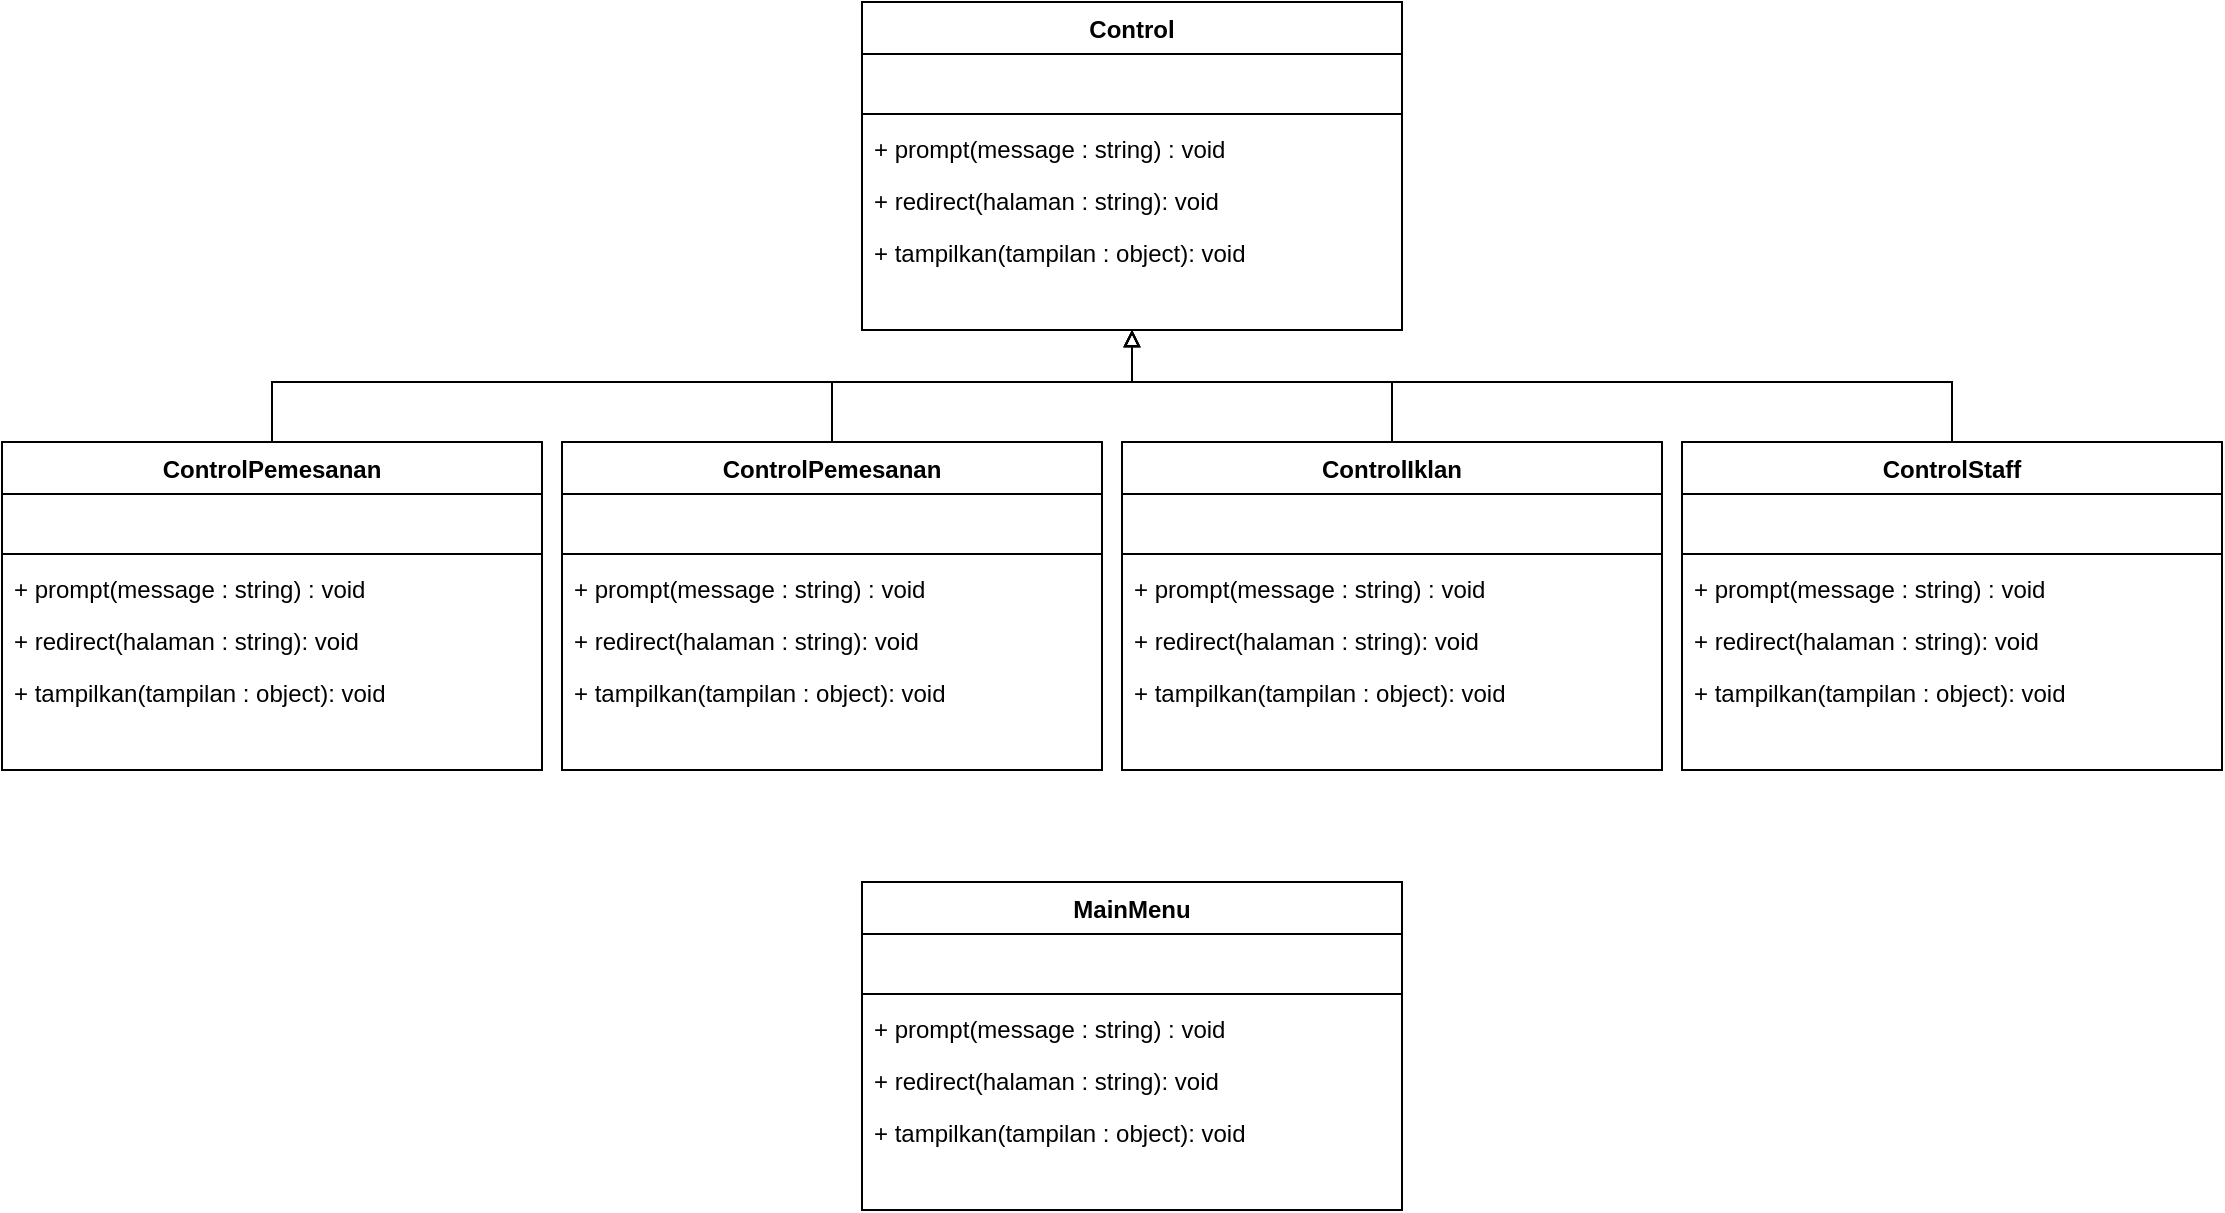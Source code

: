 <mxfile version="17.4.6" type="github">
  <diagram id="C5RBs43oDa-KdzZeNtuy" name="Page-1">
    <mxGraphModel dx="1185" dy="607" grid="1" gridSize="10" guides="1" tooltips="1" connect="1" arrows="1" fold="1" page="1" pageScale="1" pageWidth="827" pageHeight="1169" math="0" shadow="0">
      <root>
        <mxCell id="WIyWlLk6GJQsqaUBKTNV-0" />
        <mxCell id="WIyWlLk6GJQsqaUBKTNV-1" parent="WIyWlLk6GJQsqaUBKTNV-0" />
        <mxCell id="x0YhDLP1ZHI2EDHH2jUz-0" value="Control" style="swimlane;fontStyle=1;align=center;verticalAlign=top;childLayout=stackLayout;horizontal=1;startSize=26;horizontalStack=0;resizeParent=1;resizeLast=0;collapsible=1;marginBottom=0;rounded=0;shadow=0;strokeWidth=1;" parent="WIyWlLk6GJQsqaUBKTNV-1" vertex="1">
          <mxGeometry x="750" y="210" width="270" height="164" as="geometry">
            <mxRectangle x="340" y="380" width="170" height="26" as="alternateBounds" />
          </mxGeometry>
        </mxCell>
        <mxCell id="x0YhDLP1ZHI2EDHH2jUz-1" value=" " style="text;align=left;verticalAlign=top;spacingLeft=4;spacingRight=4;overflow=hidden;rotatable=0;points=[[0,0.5],[1,0.5]];portConstraint=eastwest;" parent="x0YhDLP1ZHI2EDHH2jUz-0" vertex="1">
          <mxGeometry y="26" width="270" height="26" as="geometry" />
        </mxCell>
        <mxCell id="x0YhDLP1ZHI2EDHH2jUz-2" value="" style="line;html=1;strokeWidth=1;align=left;verticalAlign=middle;spacingTop=-1;spacingLeft=3;spacingRight=3;rotatable=0;labelPosition=right;points=[];portConstraint=eastwest;" parent="x0YhDLP1ZHI2EDHH2jUz-0" vertex="1">
          <mxGeometry y="52" width="270" height="8" as="geometry" />
        </mxCell>
        <mxCell id="x0YhDLP1ZHI2EDHH2jUz-3" value="+ prompt(message : string) : void" style="text;align=left;verticalAlign=top;spacingLeft=4;spacingRight=4;overflow=hidden;rotatable=0;points=[[0,0.5],[1,0.5]];portConstraint=eastwest;" parent="x0YhDLP1ZHI2EDHH2jUz-0" vertex="1">
          <mxGeometry y="60" width="270" height="26" as="geometry" />
        </mxCell>
        <mxCell id="x0YhDLP1ZHI2EDHH2jUz-4" value="+ redirect(halaman : string): void" style="text;align=left;verticalAlign=top;spacingLeft=4;spacingRight=4;overflow=hidden;rotatable=0;points=[[0,0.5],[1,0.5]];portConstraint=eastwest;" parent="x0YhDLP1ZHI2EDHH2jUz-0" vertex="1">
          <mxGeometry y="86" width="270" height="26" as="geometry" />
        </mxCell>
        <mxCell id="x0YhDLP1ZHI2EDHH2jUz-5" value="+ tampilkan(tampilan : object): void" style="text;align=left;verticalAlign=top;spacingLeft=4;spacingRight=4;overflow=hidden;rotatable=0;points=[[0,0.5],[1,0.5]];portConstraint=eastwest;" parent="x0YhDLP1ZHI2EDHH2jUz-0" vertex="1">
          <mxGeometry y="112" width="270" height="26" as="geometry" />
        </mxCell>
        <mxCell id="JvVGtIaEL4hVe6TT97dZ-1" style="edgeStyle=orthogonalEdgeStyle;rounded=0;orthogonalLoop=1;jettySize=auto;html=1;endArrow=block;endFill=0;" edge="1" parent="WIyWlLk6GJQsqaUBKTNV-1" source="x0YhDLP1ZHI2EDHH2jUz-7" target="x0YhDLP1ZHI2EDHH2jUz-0">
          <mxGeometry relative="1" as="geometry">
            <Array as="points">
              <mxPoint x="455" y="400" />
              <mxPoint x="885" y="400" />
            </Array>
          </mxGeometry>
        </mxCell>
        <mxCell id="x0YhDLP1ZHI2EDHH2jUz-7" value="ControlPemesanan" style="swimlane;fontStyle=1;align=center;verticalAlign=top;childLayout=stackLayout;horizontal=1;startSize=26;horizontalStack=0;resizeParent=1;resizeLast=0;collapsible=1;marginBottom=0;rounded=0;shadow=0;strokeWidth=1;" parent="WIyWlLk6GJQsqaUBKTNV-1" vertex="1">
          <mxGeometry x="320" y="430" width="270" height="164" as="geometry">
            <mxRectangle x="340" y="380" width="170" height="26" as="alternateBounds" />
          </mxGeometry>
        </mxCell>
        <mxCell id="x0YhDLP1ZHI2EDHH2jUz-8" value=" " style="text;align=left;verticalAlign=top;spacingLeft=4;spacingRight=4;overflow=hidden;rotatable=0;points=[[0,0.5],[1,0.5]];portConstraint=eastwest;" parent="x0YhDLP1ZHI2EDHH2jUz-7" vertex="1">
          <mxGeometry y="26" width="270" height="26" as="geometry" />
        </mxCell>
        <mxCell id="x0YhDLP1ZHI2EDHH2jUz-9" value="" style="line;html=1;strokeWidth=1;align=left;verticalAlign=middle;spacingTop=-1;spacingLeft=3;spacingRight=3;rotatable=0;labelPosition=right;points=[];portConstraint=eastwest;" parent="x0YhDLP1ZHI2EDHH2jUz-7" vertex="1">
          <mxGeometry y="52" width="270" height="8" as="geometry" />
        </mxCell>
        <mxCell id="x0YhDLP1ZHI2EDHH2jUz-10" value="+ prompt(message : string) : void" style="text;align=left;verticalAlign=top;spacingLeft=4;spacingRight=4;overflow=hidden;rotatable=0;points=[[0,0.5],[1,0.5]];portConstraint=eastwest;" parent="x0YhDLP1ZHI2EDHH2jUz-7" vertex="1">
          <mxGeometry y="60" width="270" height="26" as="geometry" />
        </mxCell>
        <mxCell id="x0YhDLP1ZHI2EDHH2jUz-11" value="+ redirect(halaman : string): void" style="text;align=left;verticalAlign=top;spacingLeft=4;spacingRight=4;overflow=hidden;rotatable=0;points=[[0,0.5],[1,0.5]];portConstraint=eastwest;" parent="x0YhDLP1ZHI2EDHH2jUz-7" vertex="1">
          <mxGeometry y="86" width="270" height="26" as="geometry" />
        </mxCell>
        <mxCell id="x0YhDLP1ZHI2EDHH2jUz-12" value="+ tampilkan(tampilan : object): void" style="text;align=left;verticalAlign=top;spacingLeft=4;spacingRight=4;overflow=hidden;rotatable=0;points=[[0,0.5],[1,0.5]];portConstraint=eastwest;" parent="x0YhDLP1ZHI2EDHH2jUz-7" vertex="1">
          <mxGeometry y="112" width="270" height="26" as="geometry" />
        </mxCell>
        <mxCell id="JvVGtIaEL4hVe6TT97dZ-3" style="edgeStyle=orthogonalEdgeStyle;rounded=0;orthogonalLoop=1;jettySize=auto;html=1;endArrow=block;endFill=0;" edge="1" parent="WIyWlLk6GJQsqaUBKTNV-1" source="x0YhDLP1ZHI2EDHH2jUz-13" target="x0YhDLP1ZHI2EDHH2jUz-0">
          <mxGeometry relative="1" as="geometry">
            <Array as="points">
              <mxPoint x="735" y="400" />
              <mxPoint x="885" y="400" />
            </Array>
          </mxGeometry>
        </mxCell>
        <mxCell id="x0YhDLP1ZHI2EDHH2jUz-13" value="ControlPemesanan" style="swimlane;fontStyle=1;align=center;verticalAlign=top;childLayout=stackLayout;horizontal=1;startSize=26;horizontalStack=0;resizeParent=1;resizeLast=0;collapsible=1;marginBottom=0;rounded=0;shadow=0;strokeWidth=1;" parent="WIyWlLk6GJQsqaUBKTNV-1" vertex="1">
          <mxGeometry x="600" y="430" width="270" height="164" as="geometry">
            <mxRectangle x="340" y="380" width="170" height="26" as="alternateBounds" />
          </mxGeometry>
        </mxCell>
        <mxCell id="x0YhDLP1ZHI2EDHH2jUz-14" value=" " style="text;align=left;verticalAlign=top;spacingLeft=4;spacingRight=4;overflow=hidden;rotatable=0;points=[[0,0.5],[1,0.5]];portConstraint=eastwest;" parent="x0YhDLP1ZHI2EDHH2jUz-13" vertex="1">
          <mxGeometry y="26" width="270" height="26" as="geometry" />
        </mxCell>
        <mxCell id="x0YhDLP1ZHI2EDHH2jUz-15" value="" style="line;html=1;strokeWidth=1;align=left;verticalAlign=middle;spacingTop=-1;spacingLeft=3;spacingRight=3;rotatable=0;labelPosition=right;points=[];portConstraint=eastwest;" parent="x0YhDLP1ZHI2EDHH2jUz-13" vertex="1">
          <mxGeometry y="52" width="270" height="8" as="geometry" />
        </mxCell>
        <mxCell id="x0YhDLP1ZHI2EDHH2jUz-16" value="+ prompt(message : string) : void" style="text;align=left;verticalAlign=top;spacingLeft=4;spacingRight=4;overflow=hidden;rotatable=0;points=[[0,0.5],[1,0.5]];portConstraint=eastwest;" parent="x0YhDLP1ZHI2EDHH2jUz-13" vertex="1">
          <mxGeometry y="60" width="270" height="26" as="geometry" />
        </mxCell>
        <mxCell id="x0YhDLP1ZHI2EDHH2jUz-17" value="+ redirect(halaman : string): void" style="text;align=left;verticalAlign=top;spacingLeft=4;spacingRight=4;overflow=hidden;rotatable=0;points=[[0,0.5],[1,0.5]];portConstraint=eastwest;" parent="x0YhDLP1ZHI2EDHH2jUz-13" vertex="1">
          <mxGeometry y="86" width="270" height="26" as="geometry" />
        </mxCell>
        <mxCell id="x0YhDLP1ZHI2EDHH2jUz-18" value="+ tampilkan(tampilan : object): void" style="text;align=left;verticalAlign=top;spacingLeft=4;spacingRight=4;overflow=hidden;rotatable=0;points=[[0,0.5],[1,0.5]];portConstraint=eastwest;" parent="x0YhDLP1ZHI2EDHH2jUz-13" vertex="1">
          <mxGeometry y="112" width="270" height="26" as="geometry" />
        </mxCell>
        <mxCell id="JvVGtIaEL4hVe6TT97dZ-5" style="edgeStyle=orthogonalEdgeStyle;rounded=0;orthogonalLoop=1;jettySize=auto;html=1;endArrow=block;endFill=0;" edge="1" parent="WIyWlLk6GJQsqaUBKTNV-1" source="x0YhDLP1ZHI2EDHH2jUz-19" target="x0YhDLP1ZHI2EDHH2jUz-0">
          <mxGeometry relative="1" as="geometry">
            <Array as="points">
              <mxPoint x="1015" y="400" />
              <mxPoint x="885" y="400" />
            </Array>
          </mxGeometry>
        </mxCell>
        <mxCell id="x0YhDLP1ZHI2EDHH2jUz-19" value="ControlIklan" style="swimlane;fontStyle=1;align=center;verticalAlign=top;childLayout=stackLayout;horizontal=1;startSize=26;horizontalStack=0;resizeParent=1;resizeLast=0;collapsible=1;marginBottom=0;rounded=0;shadow=0;strokeWidth=1;" parent="WIyWlLk6GJQsqaUBKTNV-1" vertex="1">
          <mxGeometry x="880" y="430" width="270" height="164" as="geometry">
            <mxRectangle x="340" y="380" width="170" height="26" as="alternateBounds" />
          </mxGeometry>
        </mxCell>
        <mxCell id="x0YhDLP1ZHI2EDHH2jUz-20" value=" " style="text;align=left;verticalAlign=top;spacingLeft=4;spacingRight=4;overflow=hidden;rotatable=0;points=[[0,0.5],[1,0.5]];portConstraint=eastwest;" parent="x0YhDLP1ZHI2EDHH2jUz-19" vertex="1">
          <mxGeometry y="26" width="270" height="26" as="geometry" />
        </mxCell>
        <mxCell id="x0YhDLP1ZHI2EDHH2jUz-21" value="" style="line;html=1;strokeWidth=1;align=left;verticalAlign=middle;spacingTop=-1;spacingLeft=3;spacingRight=3;rotatable=0;labelPosition=right;points=[];portConstraint=eastwest;" parent="x0YhDLP1ZHI2EDHH2jUz-19" vertex="1">
          <mxGeometry y="52" width="270" height="8" as="geometry" />
        </mxCell>
        <mxCell id="x0YhDLP1ZHI2EDHH2jUz-22" value="+ prompt(message : string) : void" style="text;align=left;verticalAlign=top;spacingLeft=4;spacingRight=4;overflow=hidden;rotatable=0;points=[[0,0.5],[1,0.5]];portConstraint=eastwest;" parent="x0YhDLP1ZHI2EDHH2jUz-19" vertex="1">
          <mxGeometry y="60" width="270" height="26" as="geometry" />
        </mxCell>
        <mxCell id="x0YhDLP1ZHI2EDHH2jUz-23" value="+ redirect(halaman : string): void" style="text;align=left;verticalAlign=top;spacingLeft=4;spacingRight=4;overflow=hidden;rotatable=0;points=[[0,0.5],[1,0.5]];portConstraint=eastwest;" parent="x0YhDLP1ZHI2EDHH2jUz-19" vertex="1">
          <mxGeometry y="86" width="270" height="26" as="geometry" />
        </mxCell>
        <mxCell id="x0YhDLP1ZHI2EDHH2jUz-24" value="+ tampilkan(tampilan : object): void" style="text;align=left;verticalAlign=top;spacingLeft=4;spacingRight=4;overflow=hidden;rotatable=0;points=[[0,0.5],[1,0.5]];portConstraint=eastwest;" parent="x0YhDLP1ZHI2EDHH2jUz-19" vertex="1">
          <mxGeometry y="112" width="270" height="26" as="geometry" />
        </mxCell>
        <mxCell id="JvVGtIaEL4hVe6TT97dZ-6" style="edgeStyle=orthogonalEdgeStyle;rounded=0;orthogonalLoop=1;jettySize=auto;html=1;endArrow=block;endFill=0;" edge="1" parent="WIyWlLk6GJQsqaUBKTNV-1" source="x0YhDLP1ZHI2EDHH2jUz-25" target="x0YhDLP1ZHI2EDHH2jUz-0">
          <mxGeometry relative="1" as="geometry">
            <Array as="points">
              <mxPoint x="1295" y="400" />
              <mxPoint x="885" y="400" />
            </Array>
          </mxGeometry>
        </mxCell>
        <mxCell id="x0YhDLP1ZHI2EDHH2jUz-25" value="ControlStaff" style="swimlane;fontStyle=1;align=center;verticalAlign=top;childLayout=stackLayout;horizontal=1;startSize=26;horizontalStack=0;resizeParent=1;resizeLast=0;collapsible=1;marginBottom=0;rounded=0;shadow=0;strokeWidth=1;" parent="WIyWlLk6GJQsqaUBKTNV-1" vertex="1">
          <mxGeometry x="1160" y="430" width="270" height="164" as="geometry">
            <mxRectangle x="340" y="380" width="170" height="26" as="alternateBounds" />
          </mxGeometry>
        </mxCell>
        <mxCell id="x0YhDLP1ZHI2EDHH2jUz-26" value=" " style="text;align=left;verticalAlign=top;spacingLeft=4;spacingRight=4;overflow=hidden;rotatable=0;points=[[0,0.5],[1,0.5]];portConstraint=eastwest;" parent="x0YhDLP1ZHI2EDHH2jUz-25" vertex="1">
          <mxGeometry y="26" width="270" height="26" as="geometry" />
        </mxCell>
        <mxCell id="x0YhDLP1ZHI2EDHH2jUz-27" value="" style="line;html=1;strokeWidth=1;align=left;verticalAlign=middle;spacingTop=-1;spacingLeft=3;spacingRight=3;rotatable=0;labelPosition=right;points=[];portConstraint=eastwest;" parent="x0YhDLP1ZHI2EDHH2jUz-25" vertex="1">
          <mxGeometry y="52" width="270" height="8" as="geometry" />
        </mxCell>
        <mxCell id="x0YhDLP1ZHI2EDHH2jUz-28" value="+ prompt(message : string) : void" style="text;align=left;verticalAlign=top;spacingLeft=4;spacingRight=4;overflow=hidden;rotatable=0;points=[[0,0.5],[1,0.5]];portConstraint=eastwest;" parent="x0YhDLP1ZHI2EDHH2jUz-25" vertex="1">
          <mxGeometry y="60" width="270" height="26" as="geometry" />
        </mxCell>
        <mxCell id="x0YhDLP1ZHI2EDHH2jUz-29" value="+ redirect(halaman : string): void" style="text;align=left;verticalAlign=top;spacingLeft=4;spacingRight=4;overflow=hidden;rotatable=0;points=[[0,0.5],[1,0.5]];portConstraint=eastwest;" parent="x0YhDLP1ZHI2EDHH2jUz-25" vertex="1">
          <mxGeometry y="86" width="270" height="26" as="geometry" />
        </mxCell>
        <mxCell id="x0YhDLP1ZHI2EDHH2jUz-30" value="+ tampilkan(tampilan : object): void" style="text;align=left;verticalAlign=top;spacingLeft=4;spacingRight=4;overflow=hidden;rotatable=0;points=[[0,0.5],[1,0.5]];portConstraint=eastwest;" parent="x0YhDLP1ZHI2EDHH2jUz-25" vertex="1">
          <mxGeometry y="112" width="270" height="26" as="geometry" />
        </mxCell>
        <mxCell id="x0YhDLP1ZHI2EDHH2jUz-31" value="MainMenu" style="swimlane;fontStyle=1;align=center;verticalAlign=top;childLayout=stackLayout;horizontal=1;startSize=26;horizontalStack=0;resizeParent=1;resizeLast=0;collapsible=1;marginBottom=0;rounded=0;shadow=0;strokeWidth=1;" parent="WIyWlLk6GJQsqaUBKTNV-1" vertex="1">
          <mxGeometry x="750" y="650" width="270" height="164" as="geometry">
            <mxRectangle x="340" y="380" width="170" height="26" as="alternateBounds" />
          </mxGeometry>
        </mxCell>
        <mxCell id="x0YhDLP1ZHI2EDHH2jUz-32" value=" " style="text;align=left;verticalAlign=top;spacingLeft=4;spacingRight=4;overflow=hidden;rotatable=0;points=[[0,0.5],[1,0.5]];portConstraint=eastwest;" parent="x0YhDLP1ZHI2EDHH2jUz-31" vertex="1">
          <mxGeometry y="26" width="270" height="26" as="geometry" />
        </mxCell>
        <mxCell id="x0YhDLP1ZHI2EDHH2jUz-33" value="" style="line;html=1;strokeWidth=1;align=left;verticalAlign=middle;spacingTop=-1;spacingLeft=3;spacingRight=3;rotatable=0;labelPosition=right;points=[];portConstraint=eastwest;" parent="x0YhDLP1ZHI2EDHH2jUz-31" vertex="1">
          <mxGeometry y="52" width="270" height="8" as="geometry" />
        </mxCell>
        <mxCell id="x0YhDLP1ZHI2EDHH2jUz-34" value="+ prompt(message : string) : void" style="text;align=left;verticalAlign=top;spacingLeft=4;spacingRight=4;overflow=hidden;rotatable=0;points=[[0,0.5],[1,0.5]];portConstraint=eastwest;" parent="x0YhDLP1ZHI2EDHH2jUz-31" vertex="1">
          <mxGeometry y="60" width="270" height="26" as="geometry" />
        </mxCell>
        <mxCell id="x0YhDLP1ZHI2EDHH2jUz-35" value="+ redirect(halaman : string): void" style="text;align=left;verticalAlign=top;spacingLeft=4;spacingRight=4;overflow=hidden;rotatable=0;points=[[0,0.5],[1,0.5]];portConstraint=eastwest;" parent="x0YhDLP1ZHI2EDHH2jUz-31" vertex="1">
          <mxGeometry y="86" width="270" height="26" as="geometry" />
        </mxCell>
        <mxCell id="x0YhDLP1ZHI2EDHH2jUz-36" value="+ tampilkan(tampilan : object): void" style="text;align=left;verticalAlign=top;spacingLeft=4;spacingRight=4;overflow=hidden;rotatable=0;points=[[0,0.5],[1,0.5]];portConstraint=eastwest;" parent="x0YhDLP1ZHI2EDHH2jUz-31" vertex="1">
          <mxGeometry y="112" width="270" height="26" as="geometry" />
        </mxCell>
      </root>
    </mxGraphModel>
  </diagram>
</mxfile>
